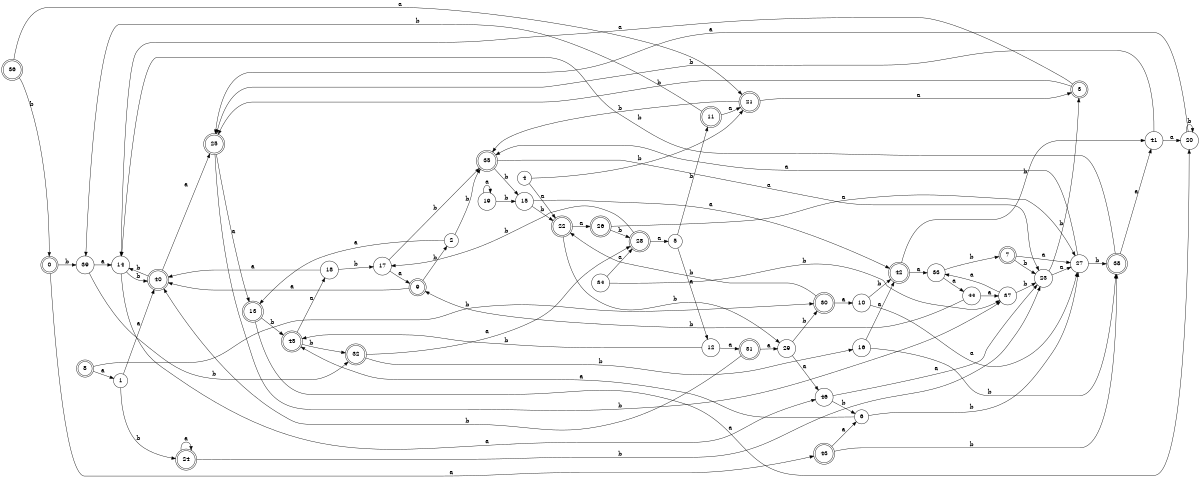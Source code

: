digraph n38_7 {
__start0 [label="" shape="none"];

rankdir=LR;
size="8,5";

s0 [style="rounded,filled", color="black", fillcolor="white" shape="doublecircle", label="0"];
s1 [style="filled", color="black", fillcolor="white" shape="circle", label="1"];
s2 [style="filled", color="black", fillcolor="white" shape="circle", label="2"];
s3 [style="rounded,filled", color="black", fillcolor="white" shape="doublecircle", label="3"];
s4 [style="filled", color="black", fillcolor="white" shape="circle", label="4"];
s5 [style="filled", color="black", fillcolor="white" shape="circle", label="5"];
s6 [style="filled", color="black", fillcolor="white" shape="circle", label="6"];
s7 [style="rounded,filled", color="black", fillcolor="white" shape="doublecircle", label="7"];
s8 [style="rounded,filled", color="black", fillcolor="white" shape="doublecircle", label="8"];
s9 [style="rounded,filled", color="black", fillcolor="white" shape="doublecircle", label="9"];
s10 [style="filled", color="black", fillcolor="white" shape="circle", label="10"];
s11 [style="rounded,filled", color="black", fillcolor="white" shape="doublecircle", label="11"];
s12 [style="filled", color="black", fillcolor="white" shape="circle", label="12"];
s13 [style="rounded,filled", color="black", fillcolor="white" shape="doublecircle", label="13"];
s14 [style="filled", color="black", fillcolor="white" shape="circle", label="14"];
s15 [style="filled", color="black", fillcolor="white" shape="circle", label="15"];
s16 [style="filled", color="black", fillcolor="white" shape="circle", label="16"];
s17 [style="filled", color="black", fillcolor="white" shape="circle", label="17"];
s18 [style="filled", color="black", fillcolor="white" shape="circle", label="18"];
s19 [style="filled", color="black", fillcolor="white" shape="circle", label="19"];
s20 [style="filled", color="black", fillcolor="white" shape="circle", label="20"];
s21 [style="rounded,filled", color="black", fillcolor="white" shape="doublecircle", label="21"];
s22 [style="rounded,filled", color="black", fillcolor="white" shape="doublecircle", label="22"];
s23 [style="filled", color="black", fillcolor="white" shape="circle", label="23"];
s24 [style="rounded,filled", color="black", fillcolor="white" shape="doublecircle", label="24"];
s25 [style="rounded,filled", color="black", fillcolor="white" shape="doublecircle", label="25"];
s26 [style="rounded,filled", color="black", fillcolor="white" shape="doublecircle", label="26"];
s27 [style="filled", color="black", fillcolor="white" shape="circle", label="27"];
s28 [style="rounded,filled", color="black", fillcolor="white" shape="doublecircle", label="28"];
s29 [style="filled", color="black", fillcolor="white" shape="circle", label="29"];
s30 [style="rounded,filled", color="black", fillcolor="white" shape="doublecircle", label="30"];
s31 [style="rounded,filled", color="black", fillcolor="white" shape="doublecircle", label="31"];
s32 [style="rounded,filled", color="black", fillcolor="white" shape="doublecircle", label="32"];
s33 [style="filled", color="black", fillcolor="white" shape="circle", label="33"];
s34 [style="filled", color="black", fillcolor="white" shape="circle", label="34"];
s35 [style="rounded,filled", color="black", fillcolor="white" shape="doublecircle", label="35"];
s36 [style="rounded,filled", color="black", fillcolor="white" shape="doublecircle", label="36"];
s37 [style="filled", color="black", fillcolor="white" shape="circle", label="37"];
s38 [style="rounded,filled", color="black", fillcolor="white" shape="doublecircle", label="38"];
s39 [style="filled", color="black", fillcolor="white" shape="circle", label="39"];
s40 [style="rounded,filled", color="black", fillcolor="white" shape="doublecircle", label="40"];
s41 [style="filled", color="black", fillcolor="white" shape="circle", label="41"];
s42 [style="rounded,filled", color="black", fillcolor="white" shape="doublecircle", label="42"];
s43 [style="rounded,filled", color="black", fillcolor="white" shape="doublecircle", label="43"];
s44 [style="filled", color="black", fillcolor="white" shape="circle", label="44"];
s45 [style="rounded,filled", color="black", fillcolor="white" shape="doublecircle", label="45"];
s46 [style="filled", color="black", fillcolor="white" shape="circle", label="46"];
s0 -> s43 [label="a"];
s0 -> s39 [label="b"];
s1 -> s40 [label="a"];
s1 -> s24 [label="b"];
s2 -> s13 [label="a"];
s2 -> s35 [label="b"];
s3 -> s14 [label="a"];
s3 -> s25 [label="b"];
s4 -> s22 [label="a"];
s4 -> s21 [label="b"];
s5 -> s12 [label="a"];
s5 -> s11 [label="b"];
s6 -> s45 [label="a"];
s6 -> s27 [label="b"];
s7 -> s27 [label="a"];
s7 -> s23 [label="b"];
s8 -> s1 [label="a"];
s8 -> s30 [label="b"];
s9 -> s40 [label="a"];
s9 -> s2 [label="b"];
s10 -> s27 [label="a"];
s10 -> s42 [label="b"];
s11 -> s21 [label="a"];
s11 -> s39 [label="b"];
s12 -> s31 [label="a"];
s12 -> s45 [label="b"];
s13 -> s20 [label="a"];
s13 -> s45 [label="b"];
s14 -> s46 [label="a"];
s14 -> s40 [label="b"];
s15 -> s42 [label="a"];
s15 -> s22 [label="b"];
s16 -> s42 [label="a"];
s16 -> s38 [label="b"];
s17 -> s9 [label="a"];
s17 -> s35 [label="b"];
s18 -> s40 [label="a"];
s18 -> s17 [label="b"];
s19 -> s19 [label="a"];
s19 -> s15 [label="b"];
s20 -> s25 [label="a"];
s20 -> s20 [label="b"];
s21 -> s3 [label="a"];
s21 -> s35 [label="b"];
s22 -> s26 [label="a"];
s22 -> s29 [label="b"];
s23 -> s27 [label="a"];
s23 -> s3 [label="b"];
s24 -> s24 [label="a"];
s24 -> s23 [label="b"];
s25 -> s13 [label="a"];
s25 -> s37 [label="b"];
s26 -> s27 [label="a"];
s26 -> s28 [label="b"];
s27 -> s35 [label="a"];
s27 -> s38 [label="b"];
s28 -> s5 [label="a"];
s28 -> s17 [label="b"];
s29 -> s46 [label="a"];
s29 -> s30 [label="b"];
s30 -> s10 [label="a"];
s30 -> s22 [label="b"];
s31 -> s29 [label="a"];
s31 -> s40 [label="b"];
s32 -> s28 [label="a"];
s32 -> s16 [label="b"];
s33 -> s44 [label="a"];
s33 -> s7 [label="b"];
s34 -> s28 [label="a"];
s34 -> s37 [label="b"];
s35 -> s23 [label="a"];
s35 -> s15 [label="b"];
s36 -> s21 [label="a"];
s36 -> s0 [label="b"];
s37 -> s33 [label="a"];
s37 -> s23 [label="b"];
s38 -> s41 [label="a"];
s38 -> s14 [label="b"];
s39 -> s14 [label="a"];
s39 -> s32 [label="b"];
s40 -> s25 [label="a"];
s40 -> s14 [label="b"];
s41 -> s20 [label="a"];
s41 -> s25 [label="b"];
s42 -> s33 [label="a"];
s42 -> s41 [label="b"];
s43 -> s6 [label="a"];
s43 -> s38 [label="b"];
s44 -> s37 [label="a"];
s44 -> s9 [label="b"];
s45 -> s18 [label="a"];
s45 -> s32 [label="b"];
s46 -> s23 [label="a"];
s46 -> s6 [label="b"];

}